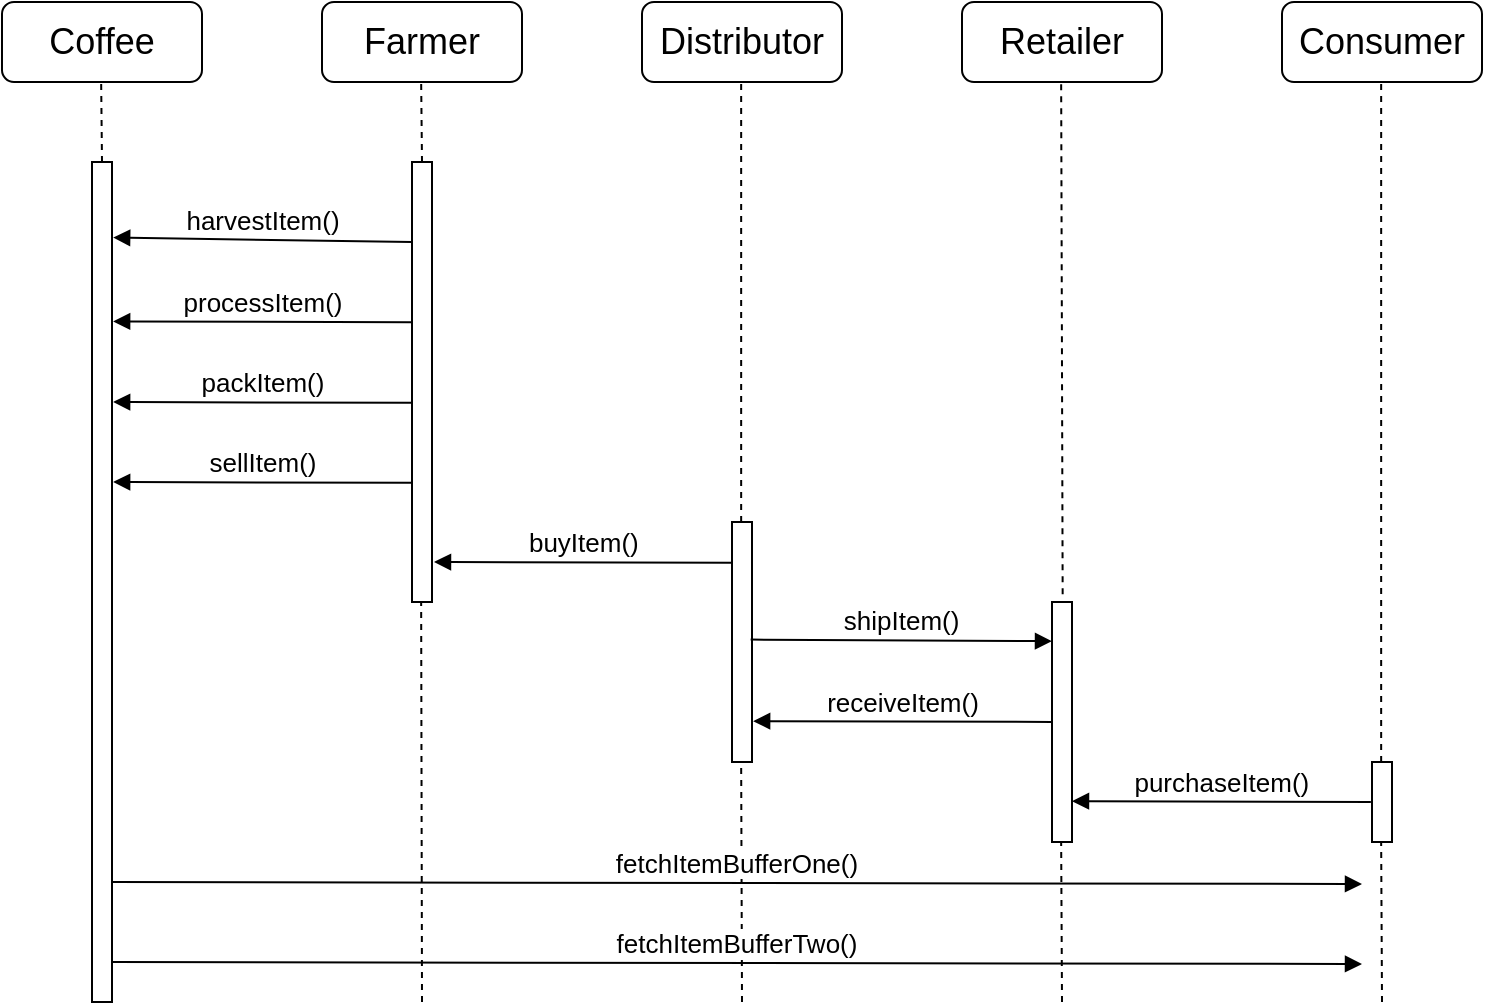 <mxfile version="14.6.3" type="device"><diagram id="kgpKYQtTHZ0yAKxKKP6v" name="Page-1"><mxGraphModel dx="865" dy="483" grid="1" gridSize="10" guides="1" tooltips="1" connect="1" arrows="1" fold="1" page="1" pageScale="1" pageWidth="850" pageHeight="1100" math="0" shadow="0"><root><mxCell id="0"/><mxCell id="1" parent="0"/><mxCell id="sSfCowNrOmhX6tnCJyjs-1" value="&lt;font style=&quot;font-size: 18px&quot;&gt;Coffee&lt;/font&gt;" style="rounded=1;whiteSpace=wrap;html=1;" vertex="1" parent="1"><mxGeometry x="60" y="160" width="100" height="40" as="geometry"/></mxCell><mxCell id="sSfCowNrOmhX6tnCJyjs-3" value="" style="endArrow=none;dashed=1;html=1;" edge="1" parent="1"><mxGeometry width="50" height="50" relative="1" as="geometry"><mxPoint x="110" y="240" as="sourcePoint"/><mxPoint x="109.58" y="200" as="targetPoint"/></mxGeometry></mxCell><mxCell id="sSfCowNrOmhX6tnCJyjs-5" value="&lt;font style=&quot;font-size: 18px&quot;&gt;Distributor&lt;/font&gt;" style="rounded=1;whiteSpace=wrap;html=1;" vertex="1" parent="1"><mxGeometry x="380" y="160" width="100" height="40" as="geometry"/></mxCell><mxCell id="sSfCowNrOmhX6tnCJyjs-6" value="&lt;font style=&quot;font-size: 18px&quot;&gt;Retailer&lt;br&gt;&lt;/font&gt;" style="rounded=1;whiteSpace=wrap;html=1;" vertex="1" parent="1"><mxGeometry x="540" y="160" width="100" height="40" as="geometry"/></mxCell><mxCell id="sSfCowNrOmhX6tnCJyjs-7" value="&lt;font style=&quot;font-size: 18px&quot;&gt;Consumer&lt;br&gt;&lt;/font&gt;" style="rounded=1;whiteSpace=wrap;html=1;" vertex="1" parent="1"><mxGeometry x="700" y="160" width="100" height="40" as="geometry"/></mxCell><mxCell id="sSfCowNrOmhX6tnCJyjs-4" value="&lt;font style=&quot;font-size: 18px&quot;&gt;Farmer&lt;/font&gt;" style="rounded=1;whiteSpace=wrap;html=1;" vertex="1" parent="1"><mxGeometry x="220" y="160" width="100" height="40" as="geometry"/></mxCell><mxCell id="sSfCowNrOmhX6tnCJyjs-8" value="" style="points=[];perimeter=orthogonalPerimeter;rounded=0;shadow=0;strokeWidth=1;" vertex="1" parent="1"><mxGeometry x="105" y="240" width="10" height="420" as="geometry"/></mxCell><mxCell id="sSfCowNrOmhX6tnCJyjs-9" value="" style="endArrow=none;dashed=1;html=1;" edge="1" parent="1"><mxGeometry width="50" height="50" relative="1" as="geometry"><mxPoint x="270" y="240" as="sourcePoint"/><mxPoint x="269.58" y="200" as="targetPoint"/></mxGeometry></mxCell><mxCell id="sSfCowNrOmhX6tnCJyjs-10" value="" style="points=[];perimeter=orthogonalPerimeter;rounded=0;shadow=0;strokeWidth=1;" vertex="1" parent="1"><mxGeometry x="265" y="240" width="10" height="220" as="geometry"/></mxCell><mxCell id="sSfCowNrOmhX6tnCJyjs-12" value="harvestItem()" style="verticalAlign=bottom;endArrow=block;entryX=1.057;entryY=0.09;shadow=0;strokeWidth=1;entryDx=0;entryDy=0;entryPerimeter=0;fontSize=13;" edge="1" parent="1" target="sSfCowNrOmhX6tnCJyjs-8"><mxGeometry relative="1" as="geometry"><mxPoint x="265" y="280" as="sourcePoint"/><mxPoint x="120" y="280" as="targetPoint"/></mxGeometry></mxCell><mxCell id="sSfCowNrOmhX6tnCJyjs-13" value="processItem()" style="verticalAlign=bottom;endArrow=block;entryX=1.057;entryY=0.09;shadow=0;strokeWidth=1;entryDx=0;entryDy=0;entryPerimeter=0;fontSize=13;" edge="1" parent="1"><mxGeometry relative="1" as="geometry"><mxPoint x="265" y="320.11" as="sourcePoint"/><mxPoint x="115.57" y="319.71" as="targetPoint"/></mxGeometry></mxCell><mxCell id="sSfCowNrOmhX6tnCJyjs-14" value="packItem()" style="verticalAlign=bottom;endArrow=block;entryX=1.057;entryY=0.09;shadow=0;strokeWidth=1;entryDx=0;entryDy=0;entryPerimeter=0;fontSize=13;" edge="1" parent="1"><mxGeometry relative="1" as="geometry"><mxPoint x="265" y="360.4" as="sourcePoint"/><mxPoint x="115.57" y="360.0" as="targetPoint"/></mxGeometry></mxCell><mxCell id="sSfCowNrOmhX6tnCJyjs-15" value="sellItem()" style="verticalAlign=bottom;endArrow=block;entryX=1.057;entryY=0.09;shadow=0;strokeWidth=1;entryDx=0;entryDy=0;entryPerimeter=0;fontSize=13;" edge="1" parent="1"><mxGeometry relative="1" as="geometry"><mxPoint x="265" y="400.4" as="sourcePoint"/><mxPoint x="115.57" y="400.0" as="targetPoint"/></mxGeometry></mxCell><mxCell id="sSfCowNrOmhX6tnCJyjs-16" value="" style="endArrow=none;dashed=1;html=1;exitX=0.458;exitY=0;exitDx=0;exitDy=0;exitPerimeter=0;" edge="1" parent="1" source="sSfCowNrOmhX6tnCJyjs-17"><mxGeometry width="50" height="50" relative="1" as="geometry"><mxPoint x="430" y="240" as="sourcePoint"/><mxPoint x="429.58" y="200" as="targetPoint"/></mxGeometry></mxCell><mxCell id="sSfCowNrOmhX6tnCJyjs-17" value="" style="points=[];perimeter=orthogonalPerimeter;rounded=0;shadow=0;strokeWidth=1;" vertex="1" parent="1"><mxGeometry x="425" y="420" width="10" height="120" as="geometry"/></mxCell><mxCell id="sSfCowNrOmhX6tnCJyjs-18" value="buyItem()" style="verticalAlign=bottom;endArrow=block;entryX=1.057;entryY=0.09;shadow=0;strokeWidth=1;entryDx=0;entryDy=0;entryPerimeter=0;fontSize=13;" edge="1" parent="1"><mxGeometry relative="1" as="geometry"><mxPoint x="425.43" y="440.4" as="sourcePoint"/><mxPoint x="276.0" y="440" as="targetPoint"/></mxGeometry></mxCell><mxCell id="sSfCowNrOmhX6tnCJyjs-19" value="" style="endArrow=none;dashed=1;html=1;exitX=0.533;exitY=-0.032;exitDx=0;exitDy=0;exitPerimeter=0;" edge="1" parent="1" source="sSfCowNrOmhX6tnCJyjs-20"><mxGeometry width="50" height="50" relative="1" as="geometry"><mxPoint x="589.58" y="420" as="sourcePoint"/><mxPoint x="589.58" y="200" as="targetPoint"/></mxGeometry></mxCell><mxCell id="sSfCowNrOmhX6tnCJyjs-20" value="" style="points=[];perimeter=orthogonalPerimeter;rounded=0;shadow=0;strokeWidth=1;" vertex="1" parent="1"><mxGeometry x="585" y="460" width="10" height="120" as="geometry"/></mxCell><mxCell id="sSfCowNrOmhX6tnCJyjs-21" value="shipItem()" style="verticalAlign=bottom;endArrow=block;entryX=0;entryY=0;shadow=0;strokeWidth=1;fontSize=13;exitX=0.933;exitY=0.49;exitDx=0;exitDy=0;exitPerimeter=0;" edge="1" parent="1" source="sSfCowNrOmhX6tnCJyjs-17"><mxGeometry relative="1" as="geometry"><mxPoint x="440" y="480" as="sourcePoint"/><mxPoint x="585" y="479.58" as="targetPoint"/></mxGeometry></mxCell><mxCell id="sSfCowNrOmhX6tnCJyjs-22" value="receiveItem()" style="verticalAlign=bottom;endArrow=block;entryX=1.057;entryY=0.09;shadow=0;strokeWidth=1;entryDx=0;entryDy=0;entryPerimeter=0;fontSize=13;" edge="1" parent="1"><mxGeometry relative="1" as="geometry"><mxPoint x="585" y="519.98" as="sourcePoint"/><mxPoint x="435.57" y="519.58" as="targetPoint"/></mxGeometry></mxCell><mxCell id="sSfCowNrOmhX6tnCJyjs-23" value="" style="endArrow=none;dashed=1;html=1;exitX=0.458;exitY=0;exitDx=0;exitDy=0;exitPerimeter=0;" edge="1" parent="1" source="sSfCowNrOmhX6tnCJyjs-24"><mxGeometry width="50" height="50" relative="1" as="geometry"><mxPoint x="750.33" y="456.16" as="sourcePoint"/><mxPoint x="749.58" y="200" as="targetPoint"/></mxGeometry></mxCell><mxCell id="sSfCowNrOmhX6tnCJyjs-24" value="" style="points=[];perimeter=orthogonalPerimeter;rounded=0;shadow=0;strokeWidth=1;" vertex="1" parent="1"><mxGeometry x="745" y="540" width="10" height="40" as="geometry"/></mxCell><mxCell id="sSfCowNrOmhX6tnCJyjs-25" value="purchaseItem()" style="verticalAlign=bottom;endArrow=block;entryX=1.057;entryY=0.09;shadow=0;strokeWidth=1;entryDx=0;entryDy=0;entryPerimeter=0;fontSize=13;" edge="1" parent="1"><mxGeometry relative="1" as="geometry"><mxPoint x="744.43" y="559.98" as="sourcePoint"/><mxPoint x="595" y="559.58" as="targetPoint"/></mxGeometry></mxCell><mxCell id="sSfCowNrOmhX6tnCJyjs-26" value="" style="endArrow=none;dashed=1;html=1;" edge="1" parent="1"><mxGeometry width="50" height="50" relative="1" as="geometry"><mxPoint x="750" y="660" as="sourcePoint"/><mxPoint x="749.58" y="580" as="targetPoint"/></mxGeometry></mxCell><mxCell id="sSfCowNrOmhX6tnCJyjs-27" value="" style="endArrow=none;dashed=1;html=1;" edge="1" parent="1"><mxGeometry width="50" height="50" relative="1" as="geometry"><mxPoint x="590" y="660" as="sourcePoint"/><mxPoint x="589.58" y="580" as="targetPoint"/></mxGeometry></mxCell><mxCell id="sSfCowNrOmhX6tnCJyjs-28" value="" style="endArrow=none;dashed=1;html=1;" edge="1" parent="1"><mxGeometry width="50" height="50" relative="1" as="geometry"><mxPoint x="430" y="660" as="sourcePoint"/><mxPoint x="429.58" y="540" as="targetPoint"/></mxGeometry></mxCell><mxCell id="sSfCowNrOmhX6tnCJyjs-29" value="" style="endArrow=none;dashed=1;html=1;" edge="1" parent="1"><mxGeometry width="50" height="50" relative="1" as="geometry"><mxPoint x="270" y="660" as="sourcePoint"/><mxPoint x="269.58" y="460" as="targetPoint"/></mxGeometry></mxCell><mxCell id="sSfCowNrOmhX6tnCJyjs-30" value="fetchItemBufferOne()" style="verticalAlign=bottom;endArrow=block;shadow=0;strokeWidth=1;fontSize=13;exitX=0.933;exitY=0.49;exitDx=0;exitDy=0;exitPerimeter=0;" edge="1" parent="1"><mxGeometry relative="1" as="geometry"><mxPoint x="115.0" y="600" as="sourcePoint"/><mxPoint x="740" y="601" as="targetPoint"/></mxGeometry></mxCell><mxCell id="sSfCowNrOmhX6tnCJyjs-31" value="fetchItemBufferTwo()" style="verticalAlign=bottom;endArrow=block;shadow=0;strokeWidth=1;fontSize=13;exitX=0.933;exitY=0.49;exitDx=0;exitDy=0;exitPerimeter=0;" edge="1" parent="1"><mxGeometry relative="1" as="geometry"><mxPoint x="115" y="640" as="sourcePoint"/><mxPoint x="740" y="641" as="targetPoint"/></mxGeometry></mxCell></root></mxGraphModel></diagram></mxfile>
